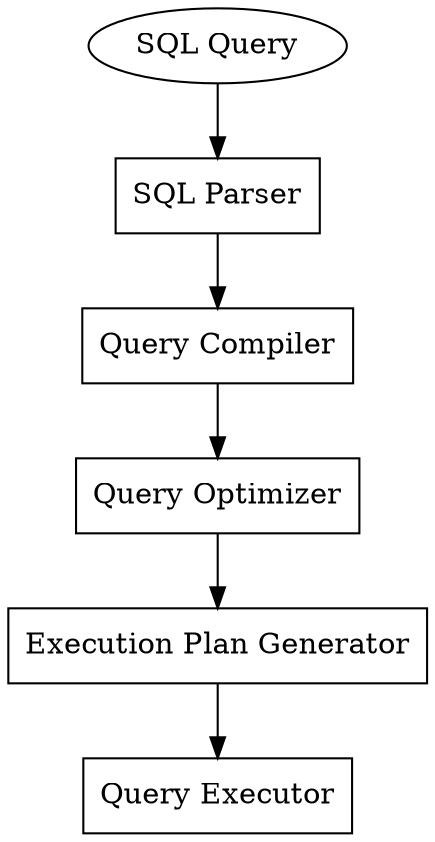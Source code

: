 
digraph G {
    A [label="SQL Query"]
    B [label="SQL Parser" shape=rect]
    C [label="Query Compiler" shape=rect]
    D [label="Query Optimizer" shape=rect]
    E [label="Execution Plan Generator" shape=rect]
    F [label="Query Executor" shape=rect]

    A -> B
    B -> C
    C -> D
    D -> E
    E -> F
}
